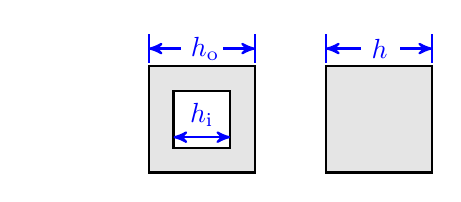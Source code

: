 \usetikzlibrary{calc,intersections,through,backgrounds}
\usetikzlibrary{decorations.pathreplacing,decorations.pathmorphing,arrows}
\usetikzlibrary{shapes}
\begin{tikzpicture}[scale=0.9]
\draw[thick,fill=gray!20] (-0.75,-0.75) rectangle(0.75,0.75);
\draw[thick,fill=white]  (-0.4,-0.4) rectangle (0.4,0.4);


\draw[thick,blue,<-,>=stealth'] (-0.75,0.8)--(-0.75,1.2) (0.75,0.8)--(0.75,1.2) (-0.75,1)--(-0.3,1) node[right]{$h_\mathrm{o}$};
\draw[thick,blue,->,>=stealth'] (0.3,1)--(0.75,1) ;
\draw[thick,blue,<->,>=stealth'] (-0.4,-0.25)--(0.4,-0.25) node[midway,above]{$h_\mathrm{i}$} ;


\draw[thick,fill=gray!20] (1.75,-0.75) rectangle(3.25,0.75);
\draw[thick,blue,<-,>=stealth'] (1.75,0.8)--(1.75,1.2) (3.25,0.8)--(3.25,1.2) (1.75,1)--(2.25,1) node[right]{$h$};
\draw[thick,blue,->,>=stealth'] (2.8,1)--(3.25,1) ;
\end{tikzpicture}